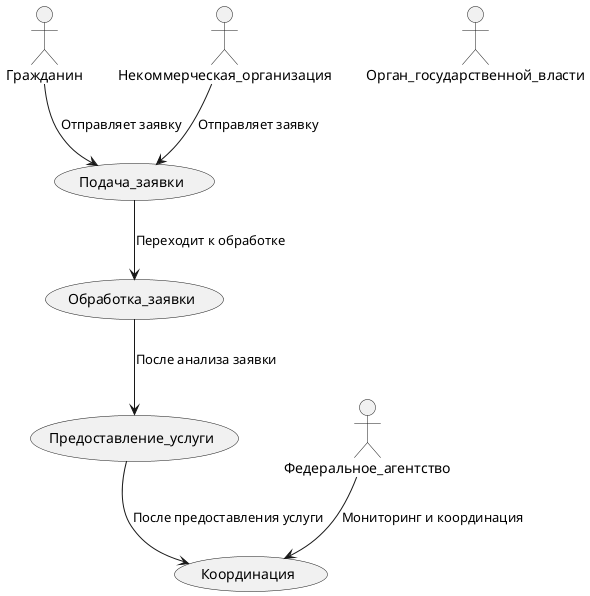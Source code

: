 @startuml
actor Гражданин
actor Орган_государственной_власти
actor Некоммерческая_организация
actor Федеральное_агентство

usecase Подача_заявки
usecase Обработка_заявки
usecase Предоставление_услуги
usecase Координация

Гражданин --> Подача_заявки : Отправляет заявку
Некоммерческая_организация --> Подача_заявки : Отправляет заявку
Подача_заявки --> Обработка_заявки : Переходит к обработке
Обработка_заявки --> Предоставление_услуги : После анализа заявки
Предоставление_услуги --> Координация : После предоставления услуги
Федеральное_агентство --> Координация : Мониторинг и координация

@enduml
